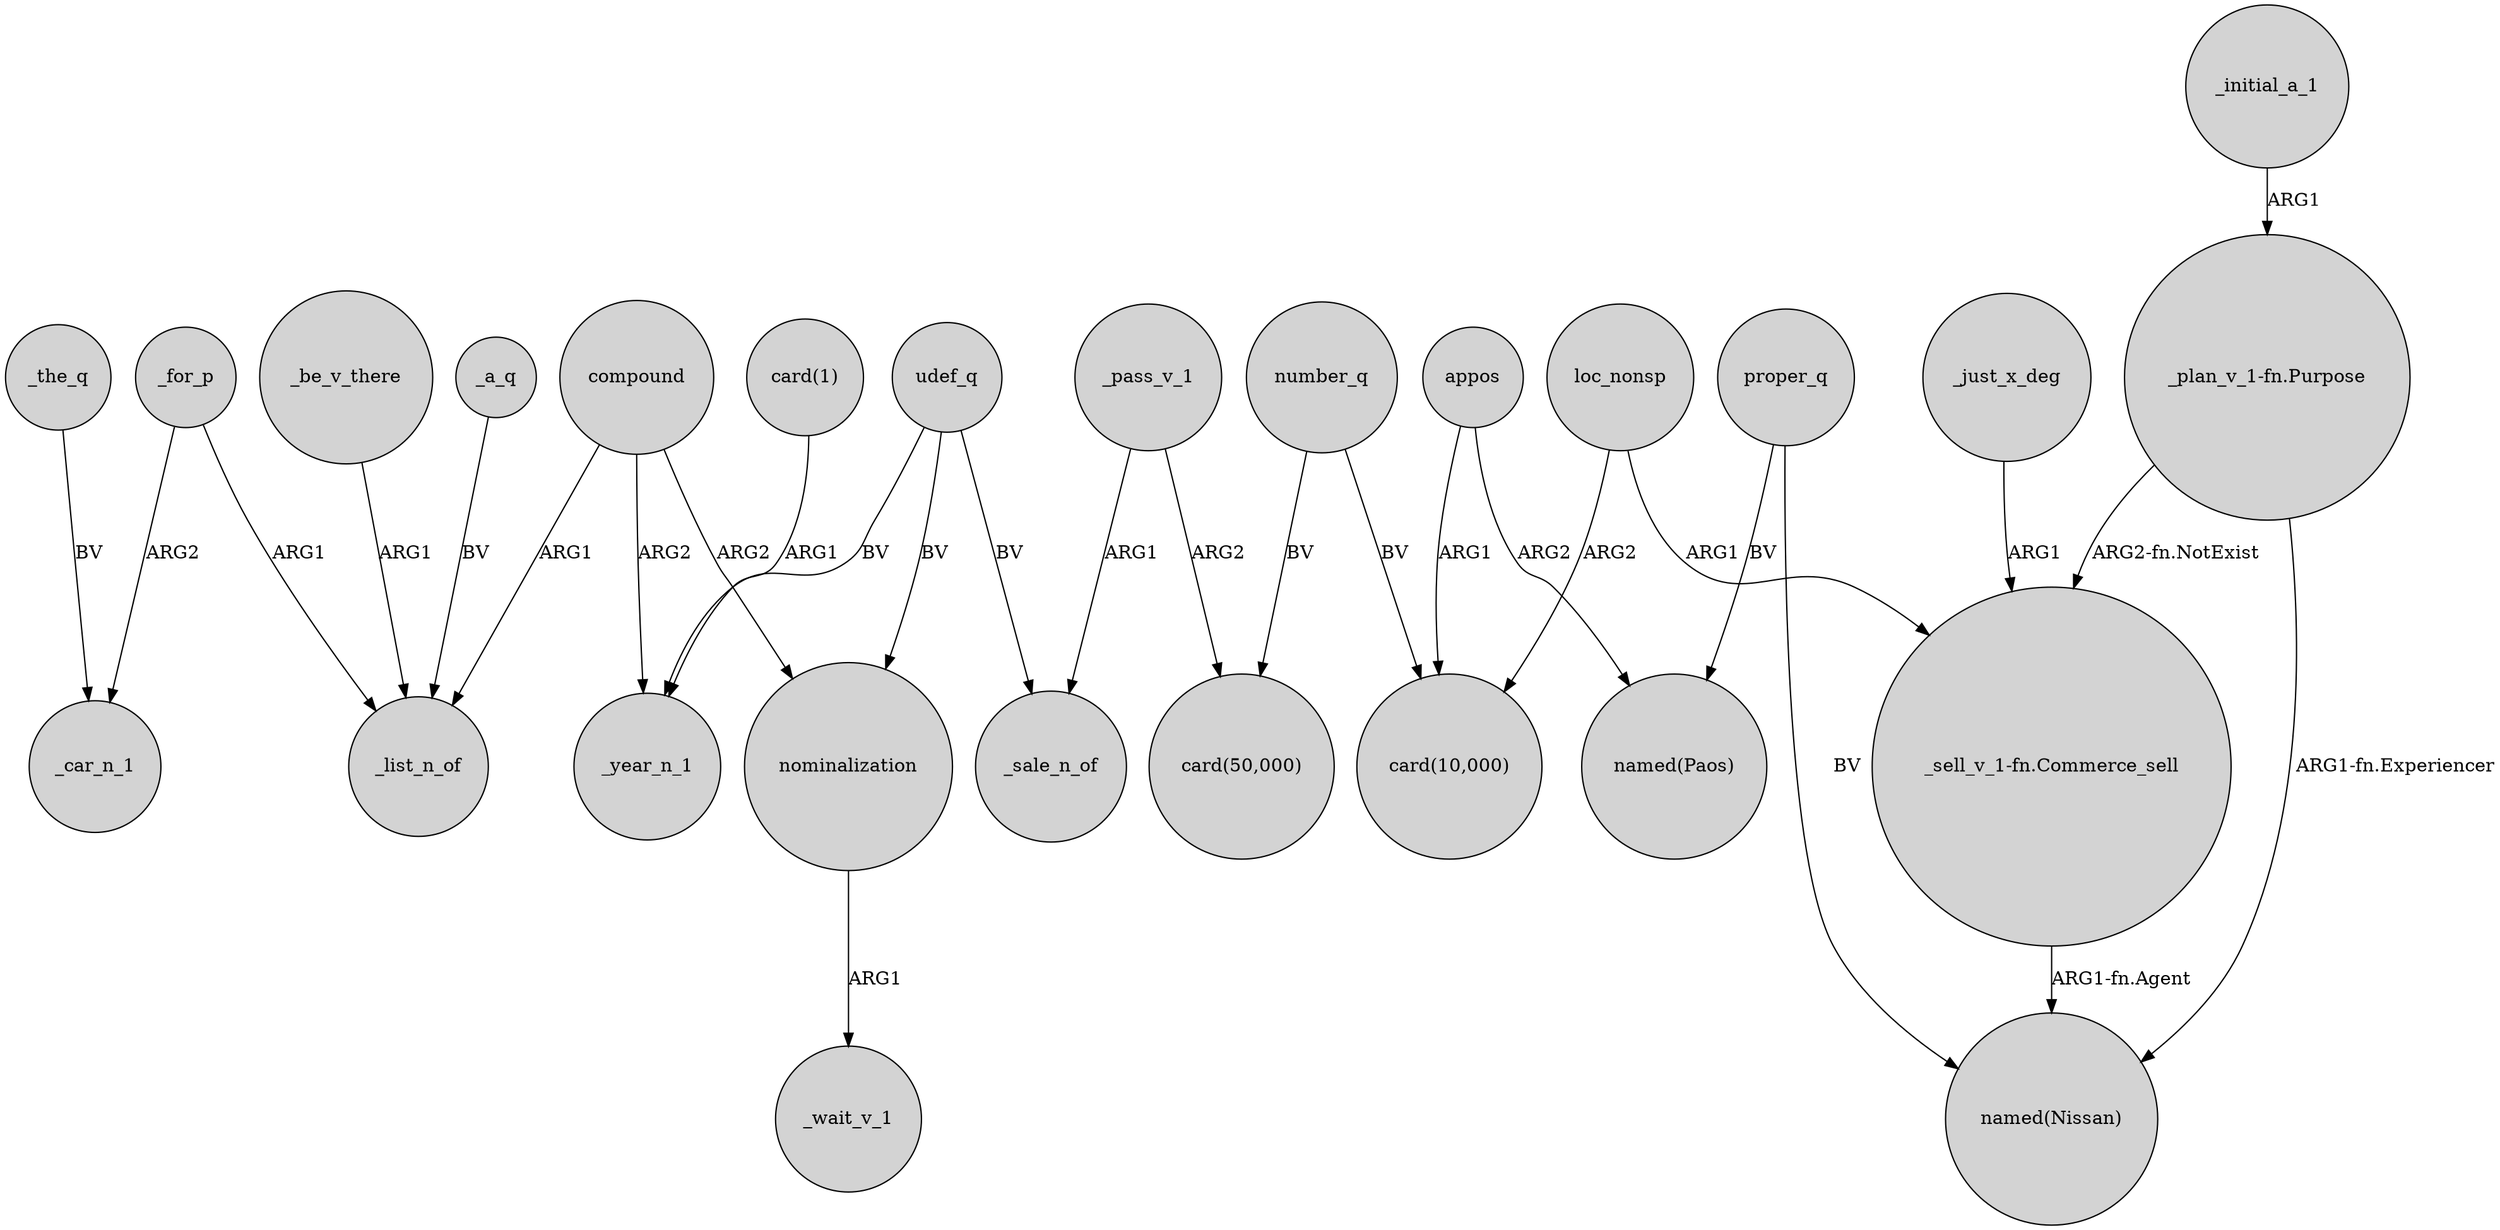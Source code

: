 digraph {
	node [shape=circle style=filled]
	_a_q -> _list_n_of [label=BV]
	nominalization -> _wait_v_1 [label=ARG1]
	_for_p -> _list_n_of [label=ARG1]
	number_q -> "card(10,000)" [label=BV]
	_the_q -> _car_n_1 [label=BV]
	compound -> nominalization [label=ARG2]
	appos -> "named(Paos)" [label=ARG2]
	proper_q -> "named(Paos)" [label=BV]
	appos -> "card(10,000)" [label=ARG1]
	"_sell_v_1-fn.Commerce_sell" -> "named(Nissan)" [label="ARG1-fn.Agent"]
	number_q -> "card(50,000)" [label=BV]
	proper_q -> "named(Nissan)" [label=BV]
	compound -> _list_n_of [label=ARG1]
	_pass_v_1 -> "card(50,000)" [label=ARG2]
	loc_nonsp -> "card(10,000)" [label=ARG2]
	"_plan_v_1-fn.Purpose" -> "_sell_v_1-fn.Commerce_sell" [label="ARG2-fn.NotExist"]
	udef_q -> nominalization [label=BV]
	udef_q -> _sale_n_of [label=BV]
	compound -> _year_n_1 [label=ARG2]
	"_plan_v_1-fn.Purpose" -> "named(Nissan)" [label="ARG1-fn.Experiencer"]
	"card(1)" -> _year_n_1 [label=ARG1]
	_be_v_there -> _list_n_of [label=ARG1]
	udef_q -> _year_n_1 [label=BV]
	_just_x_deg -> "_sell_v_1-fn.Commerce_sell" [label=ARG1]
	loc_nonsp -> "_sell_v_1-fn.Commerce_sell" [label=ARG1]
	_pass_v_1 -> _sale_n_of [label=ARG1]
	_initial_a_1 -> "_plan_v_1-fn.Purpose" [label=ARG1]
	_for_p -> _car_n_1 [label=ARG2]
}
